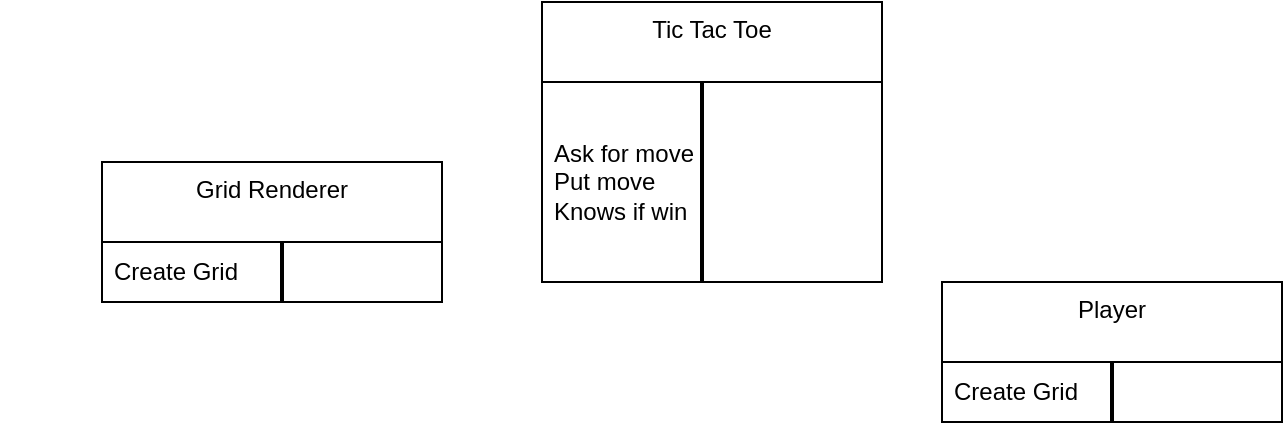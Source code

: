 <mxfile version="24.5.3" type="github">
  <diagram name="Page-1" id="cyBLWa-hIHN9rUNlWk4v">
    <mxGraphModel dx="794" dy="412" grid="1" gridSize="10" guides="1" tooltips="1" connect="1" arrows="1" fold="1" page="1" pageScale="1" pageWidth="827" pageHeight="1169" math="0" shadow="0">
      <root>
        <mxCell id="0" />
        <mxCell id="1" parent="0" />
        <mxCell id="T3-9bqJ-f1qqQgpD4nDJ-1" value="Grid Renderer" style="swimlane;fontStyle=0;align=center;verticalAlign=top;childLayout=stackLayout;horizontal=1;startSize=40;horizontalStack=0;resizeParent=1;resizeParentMax=0;resizeLast=0;collapsible=0;marginBottom=0;html=1;whiteSpace=wrap;" vertex="1" parent="1">
          <mxGeometry x="180" y="150" width="170" height="70" as="geometry" />
        </mxCell>
        <mxCell id="T3-9bqJ-f1qqQgpD4nDJ-2" value="Create Grid" style="text;html=1;strokeColor=none;fillColor=none;align=left;verticalAlign=middle;spacingLeft=4;spacingRight=4;overflow=hidden;rotatable=0;points=[[0,0.5],[1,0.5]];portConstraint=eastwest;whiteSpace=wrap;" vertex="1" parent="T3-9bqJ-f1qqQgpD4nDJ-1">
          <mxGeometry y="40" width="170" height="30" as="geometry" />
        </mxCell>
        <mxCell id="T3-9bqJ-f1qqQgpD4nDJ-3" value="Tic Tac Toe" style="swimlane;fontStyle=0;align=center;verticalAlign=top;childLayout=stackLayout;horizontal=1;startSize=40;horizontalStack=0;resizeParent=1;resizeParentMax=0;resizeLast=0;collapsible=0;marginBottom=0;html=1;whiteSpace=wrap;" vertex="1" parent="1">
          <mxGeometry x="400" y="70" width="170" height="140" as="geometry" />
        </mxCell>
        <mxCell id="T3-9bqJ-f1qqQgpD4nDJ-4" value="Ask for move&lt;div&gt;Put move&lt;/div&gt;&lt;div&gt;Knows if win&lt;/div&gt;" style="text;html=1;strokeColor=none;fillColor=none;align=left;verticalAlign=middle;spacingLeft=4;spacingRight=4;overflow=hidden;rotatable=0;points=[[0,0.5],[1,0.5]];portConstraint=eastwest;whiteSpace=wrap;" vertex="1" parent="T3-9bqJ-f1qqQgpD4nDJ-3">
          <mxGeometry y="40" width="170" height="100" as="geometry" />
        </mxCell>
        <mxCell id="T3-9bqJ-f1qqQgpD4nDJ-5" value="Player" style="swimlane;fontStyle=0;align=center;verticalAlign=top;childLayout=stackLayout;horizontal=1;startSize=40;horizontalStack=0;resizeParent=1;resizeParentMax=0;resizeLast=0;collapsible=0;marginBottom=0;html=1;whiteSpace=wrap;" vertex="1" parent="1">
          <mxGeometry x="600" y="210" width="170" height="70" as="geometry" />
        </mxCell>
        <mxCell id="T3-9bqJ-f1qqQgpD4nDJ-6" value="Create Grid" style="text;html=1;strokeColor=none;fillColor=none;align=left;verticalAlign=middle;spacingLeft=4;spacingRight=4;overflow=hidden;rotatable=0;points=[[0,0.5],[1,0.5]];portConstraint=eastwest;whiteSpace=wrap;" vertex="1" parent="T3-9bqJ-f1qqQgpD4nDJ-5">
          <mxGeometry y="40" width="170" height="30" as="geometry" />
        </mxCell>
        <mxCell id="T3-9bqJ-f1qqQgpD4nDJ-8" value="&lt;span style=&quot;color: rgba(0, 0, 0, 0); font-family: monospace; font-size: 0px; text-align: start; background-color: rgb(251, 251, 251);&quot;&gt;%3CmxGraphModel%3E%3Croot%3E%3CmxCell%20id%3D%220%22%2F%3E%3CmxCell%20id%3D%221%22%20parent%3D%220%22%2F%3E%3CmxCell%20id%3D%222%22%20value%3D%22Create%20Grid%22%20style%3D%22text%3Bhtml%3D1%3BstrokeColor%3Dnone%3BfillColor%3Dnone%3Balign%3Dleft%3BverticalAlign%3Dmiddle%3BspacingLeft%3D4%3BspacingRight%3D4%3Boverflow%3Dhidden%3Brotatable%3D0%3Bpoints%3D%5B%5B0%2C0.5%5D%2C%5B1%2C0.5%5D%5D%3BportConstraint%3Deastwest%3BwhiteSpace%3Dwrap%3B%22%20vertex%3D%221%22%20parent%3D%221%22%3E%3CmxGeometry%20x%3D%22180%22%20y%3D%22190%22%20width%3D%22170%22%20height%3D%2230%22%20as%3D%22geometry%22%2F%3E%3C%2FmxCell%3E%3C%2Froot%3E%3C%2FmxGraphModel%3E&lt;/span&gt;" style="line;strokeWidth=2;direction=south;html=1;" vertex="1" parent="1">
          <mxGeometry x="130" y="190" width="280" height="30" as="geometry" />
        </mxCell>
        <mxCell id="T3-9bqJ-f1qqQgpD4nDJ-10" value="" style="line;strokeWidth=2;direction=south;html=1;" vertex="1" parent="1">
          <mxGeometry x="475" y="110" width="10" height="100" as="geometry" />
        </mxCell>
        <mxCell id="T3-9bqJ-f1qqQgpD4nDJ-11" value="" style="line;strokeWidth=2;direction=south;html=1;" vertex="1" parent="1">
          <mxGeometry x="680" y="250" width="10" height="30" as="geometry" />
        </mxCell>
      </root>
    </mxGraphModel>
  </diagram>
</mxfile>
